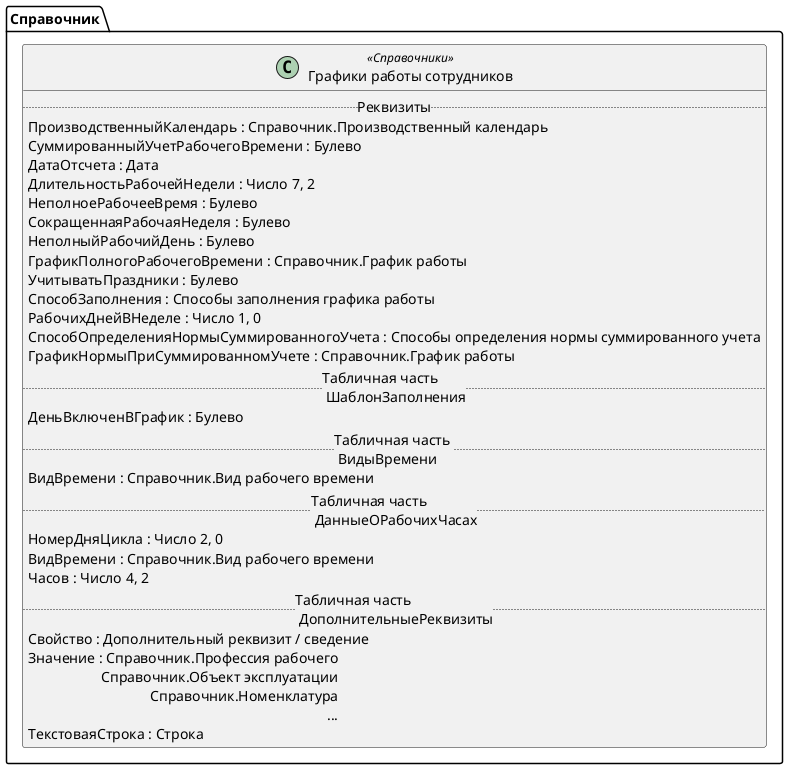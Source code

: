 ﻿@startuml ГрафикиРаботыСотрудников
'!include templates.wsd
'..\include templates.wsd
class Справочник.ГрафикиРаботыСотрудников as "Графики работы сотрудников" <<Справочники>>
{
..Реквизиты..
ПроизводственныйКалендарь : Справочник.Производственный календарь
СуммированныйУчетРабочегоВремени : Булево
ДатаОтсчета : Дата
ДлительностьРабочейНедели : Число 7, 2
НеполноеРабочееВремя : Булево
СокращеннаяРабочаяНеделя : Булево
НеполныйРабочийДень : Булево
ГрафикПолногоРабочегоВремени : Справочник.График работы
УчитыватьПраздники : Булево
СпособЗаполнения : Способы заполнения графика работы
РабочихДнейВНеделе : Число 1, 0
СпособОпределенияНормыСуммированногоУчета : Способы определения нормы суммированного учета
ГрафикНормыПриСуммированномУчете : Справочник.График работы
..Табличная часть \n ШаблонЗаполнения..
ДеньВключенВГрафик : Булево
..Табличная часть \n ВидыВремени..
ВидВремени : Справочник.Вид рабочего времени
..Табличная часть \n ДанныеОРабочихЧасах..
НомерДняЦикла : Число 2, 0
ВидВремени : Справочник.Вид рабочего времени
Часов : Число 4, 2
..Табличная часть \n ДополнительныеРеквизиты..
Свойство : Дополнительный реквизит / сведение
Значение : Справочник.Профессия рабочего\rСправочник.Объект эксплуатации\rСправочник.Номенклатура\r...
ТекстоваяСтрока : Строка
}
@enduml
